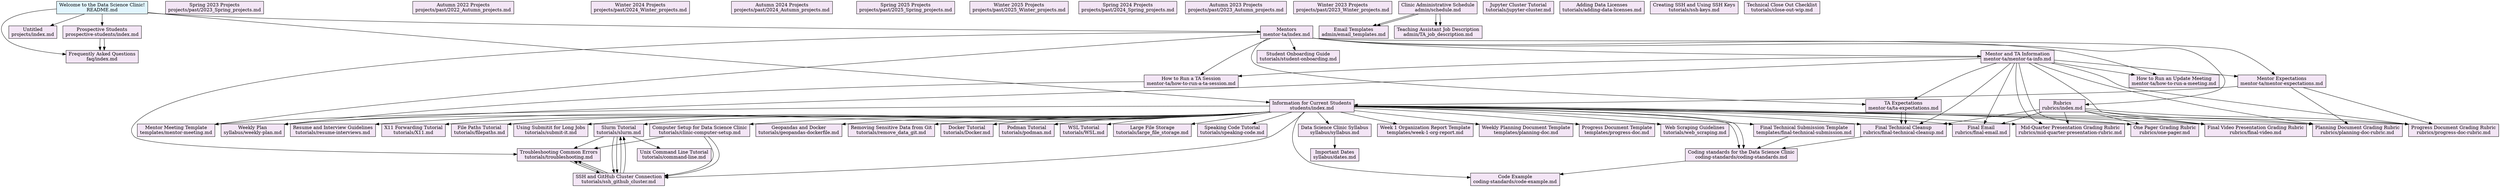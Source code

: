 digraph sitemap {
    node [shape=box, style=filled];
    "README.md" [label="Welcome to the Data Science Clinic!\nREADME.md", fillcolor="#e1f5fe"];
    "coding-standards/code-example.md" [label="Code Example\ncoding-standards/code-example.md", fillcolor="#f3e5f5"];
    "coding-standards/coding-standards.md" [label="Coding standards for the Data Science Clinic\ncoding-standards/coding-standards.md", fillcolor="#f3e5f5"];
    "faq/index.md" [label="Frequently Asked Questions\nfaq/index.md", fillcolor="#f3e5f5"];
    "projects/index.md" [label="Untitled\nprojects/index.md", fillcolor="#f3e5f5"];
    "projects/past/2023_Spring_projects.md" [label="Spring 2023 Projects\nprojects/past/2023_Spring_projects.md", fillcolor="#f3e5f5"];
    "projects/past/2022_Autumn_projects.md" [label="Autumn 2022 Projects\nprojects/past/2022_Autumn_projects.md", fillcolor="#f3e5f5"];
    "projects/past/2024_Winter_projects.md" [label="Winter 2024 Projects\nprojects/past/2024_Winter_projects.md", fillcolor="#f3e5f5"];
    "projects/past/2024_Autumn_projects.md" [label="Autumn 2024 Projects\nprojects/past/2024_Autumn_projects.md", fillcolor="#f3e5f5"];
    "projects/past/2025_Spring_projects.md" [label="Spring 2025 Projects\nprojects/past/2025_Spring_projects.md", fillcolor="#f3e5f5"];
    "projects/past/2025_Winter_projects.md" [label="Winter 2025 Projects\nprojects/past/2025_Winter_projects.md", fillcolor="#f3e5f5"];
    "projects/past/2024_Spring_projects.md" [label="Spring 2024 Projects\nprojects/past/2024_Spring_projects.md", fillcolor="#f3e5f5"];
    "projects/past/2023_Autumn_projects.md" [label="Autumn 2023 Projects\nprojects/past/2023_Autumn_projects.md", fillcolor="#f3e5f5"];
    "projects/past/2023_Winter_projects.md" [label="Winter 2023 Projects\nprojects/past/2023_Winter_projects.md", fillcolor="#f3e5f5"];
    "admin/schedule.md" [label="Clinic Administrative Schedule\nadmin/schedule.md", fillcolor="#f3e5f5"];
    "admin/email_templates.md" [label="Email Templates\nadmin/email_templates.md", fillcolor="#f3e5f5"];
    "admin/TA_job_description.md" [label="Teaching Assistant Job Description\nadmin/TA_job_description.md", fillcolor="#f3e5f5"];
    "prospective-students/index.md" [label="Prospective Students\nprospective-students/index.md", fillcolor="#f3e5f5"];
    "syllabus/weekly-plan.md" [label="Weekly Plan\nsyllabus/weekly-plan.md", fillcolor="#f3e5f5"];
    "syllabus/dates.md" [label="Important Dates\nsyllabus/dates.md", fillcolor="#f3e5f5"];
    "syllabus/syllabus.md" [label="Data Science Clinic Syllabus\nsyllabus/syllabus.md", fillcolor="#f3e5f5"];
    "students/index.md" [label="Information for Current Students\nstudents/index.md", fillcolor="#f3e5f5"];
    "rubrics/planning-doc-rubric.md" [label="Planning Document Grading Rubric\nrubrics/planning-doc-rubric.md", fillcolor="#f3e5f5"];
    "rubrics/one-pager.md" [label="One Pager Grading Rubric\nrubrics/one-pager.md", fillcolor="#f3e5f5"];
    "rubrics/final-video.md" [label="Final Video Presentation Grading Rubric\nrubrics/final-video.md", fillcolor="#f3e5f5"];
    "rubrics/index.md" [label="Rubrics\nrubrics/index.md", fillcolor="#f3e5f5"];
    "rubrics/progress-doc-rubric.md" [label="Progress Document Grading Rubric\nrubrics/progress-doc-rubric.md", fillcolor="#f3e5f5"];
    "rubrics/final-email.md" [label="Final Email\nrubrics/final-email.md", fillcolor="#f3e5f5"];
    "rubrics/final-technical-cleanup.md" [label="Final Technical Cleanup\nrubrics/final-technical-cleanup.md", fillcolor="#f3e5f5"];
    "rubrics/mid-quarter-presentation-rubric.md" [label="Mid-Quarter Presentation Grading Rubric\nrubrics/mid-quarter-presentation-rubric.md", fillcolor="#f3e5f5"];
    "mentor-ta/mentor-expectations.md" [label="Mentor Expectations\nmentor-ta/mentor-expectations.md", fillcolor="#f3e5f5"];
    "mentor-ta/how-to-run-a-ta-session.md" [label="How to Run a TA Session\nmentor-ta/how-to-run-a-ta-session.md", fillcolor="#f3e5f5"];
    "mentor-ta/index.md" [label="Mentors\nmentor-ta/index.md", fillcolor="#f3e5f5"];
    "mentor-ta/mentor-ta-info.md" [label="Mentor and TA Information\nmentor-ta/mentor-ta-info.md", fillcolor="#f3e5f5"];
    "mentor-ta/ta-expectations.md" [label="TA Expectations\nmentor-ta/ta-expectations.md", fillcolor="#f3e5f5"];
    "mentor-ta/how-to-run-a-meeting.md" [label="How to Run an Update Meeting\nmentor-ta/how-to-run-a-meeting.md", fillcolor="#f3e5f5"];
    "templates/week-1-org-report.md" [label="Week 1 Organization Report Template\ntemplates/week-1-org-report.md", fillcolor="#f3e5f5"];
    "templates/mentor-meeting.md" [label="Mentor Meeting Template\ntemplates/mentor-meeting.md", fillcolor="#f3e5f5"];
    "templates/planning-doc.md" [label="Weekly Planning Document Template\ntemplates/planning-doc.md", fillcolor="#f3e5f5"];
    "templates/progress-doc.md" [label="Progress Document Template\ntemplates/progress-doc.md", fillcolor="#f3e5f5"];
    "templates/final-technical-submission.md" [label="Final Technical Submission Template\ntemplates/final-technical-submission.md", fillcolor="#f3e5f5"];
    "tutorials/web_scraping.md" [label="Web Scraping Guidelines\ntutorials/web_scraping.md", fillcolor="#f3e5f5"];
    "tutorials/jupyter-cluster.md" [label="Jupyter Cluster Tutorial\ntutorials/jupyter-cluster.md", fillcolor="#f3e5f5"];
    "tutorials/resume-interviews.md" [label="Resume and Interview Guidelines\ntutorials/resume-interviews.md", fillcolor="#f3e5f5"];
    "tutorials/troubleshooting.md" [label="Troubleshooting Common Errors\ntutorials/troubleshooting.md", fillcolor="#f3e5f5"];
    "tutorials/X11.md" [label="X11 Forwarding Tutorial\ntutorials/X11.md", fillcolor="#f3e5f5"];
    "tutorials/filepaths.md" [label="File Paths Tutorial\ntutorials/filepaths.md", fillcolor="#f3e5f5"];
    "tutorials/submit-it.md" [label="Using Submitit for Long Jobs\ntutorials/submit-it.md", fillcolor="#f3e5f5"];
    "tutorials/slurm.md" [label="Slurm Tutorial\ntutorials/slurm.md", fillcolor="#f3e5f5"];
    "tutorials/command-line.md" [label="Unix Command Line Tutorial\ntutorials/command-line.md", fillcolor="#f3e5f5"];
    "tutorials/clinic-computer-setup.md" [label="Computer Setup for Data Science Clinic\ntutorials/clinic-computer-setup.md", fillcolor="#f3e5f5"];
    "tutorials/geopandas-dockerfile.md" [label="Geopandas and Docker\ntutorials/geopandas-dockerfile.md", fillcolor="#f3e5f5"];
    "tutorials/remove_data_git.md" [label="Removing Sensitive Data from Git\ntutorials/remove_data_git.md", fillcolor="#f3e5f5"];
    "tutorials/ssh_github_cluster.md" [label="SSH and GitHub Cluster Connection\ntutorials/ssh_github_cluster.md", fillcolor="#f3e5f5"];
    "tutorials/student-onboarding.md" [label="Student Onboarding Guide\ntutorials/student-onboarding.md", fillcolor="#f3e5f5"];
    "tutorials/Docker.md" [label="Docker Tutorial\ntutorials/Docker.md", fillcolor="#f3e5f5"];
    "tutorials/adding-data-licenses.md" [label="Adding Data Licenses\ntutorials/adding-data-licenses.md", fillcolor="#f3e5f5"];
    "tutorials/podman.md" [label="Podman Tutorial\ntutorials/podman.md", fillcolor="#f3e5f5"];
    "tutorials/WSL.md" [label="WSL Tutorial\ntutorials/WSL.md", fillcolor="#f3e5f5"];
    "tutorials/ssh-keys.md" [label="Creating SSH and Using SSH Keys\ntutorials/ssh-keys.md", fillcolor="#f3e5f5"];
    "tutorials/large_file_storage.md" [label="Large File Storage\ntutorials/large_file_storage.md", fillcolor="#f3e5f5"];
    "tutorials/speaking-code.md" [label="Speaking Code Tutorial\ntutorials/speaking-code.md", fillcolor="#f3e5f5"];
    "tutorials/close-out-wip.md" [label="Technical Close Out Checklist\ntutorials/close-out-wip.md", fillcolor="#f3e5f5"];
    "README.md" -> "prospective-students/index.md";
    "README.md" -> "students/index.md";
    "README.md" -> "mentor-ta/index.md";
    "README.md" -> "projects/index.md";
    "README.md" -> "faq/index.md";
    "coding-standards/coding-standards.md" -> "coding-standards/code-example.md";
    "admin/schedule.md" -> "admin/email_templates.md";
    "admin/schedule.md" -> "admin/TA_job_description.md";
    "admin/schedule.md" -> "admin/TA_job_description.md";
    "admin/schedule.md" -> "admin/email_templates.md";
    "prospective-students/index.md" -> "faq/index.md";
    "prospective-students/index.md" -> "faq/index.md";
    "syllabus/syllabus.md" -> "syllabus/dates.md";
    "students/index.md" -> "syllabus/syllabus.md";
    "students/index.md" -> "syllabus/weekly-plan.md";
    "students/index.md" -> "templates/planning-doc.md";
    "students/index.md" -> "rubrics/planning-doc-rubric.md";
    "students/index.md" -> "templates/progress-doc.md";
    "students/index.md" -> "rubrics/progress-doc-rubric.md";
    "students/index.md" -> "templates/week-1-org-report.md";
    "students/index.md" -> "templates/mentor-meeting.md";
    "students/index.md" -> "rubrics/mid-quarter-presentation-rubric.md";
    "students/index.md" -> "coding-standards/coding-standards.md";
    "students/index.md" -> "templates/final-technical-submission.md";
    "students/index.md" -> "rubrics/final-technical-cleanup.md";
    "students/index.md" -> "rubrics/one-pager.md";
    "students/index.md" -> "rubrics/final-video.md";
    "students/index.md" -> "rubrics/final-email.md";
    "students/index.md" -> "coding-standards/coding-standards.md";
    "students/index.md" -> "tutorials/clinic-computer-setup.md";
    "students/index.md" -> "tutorials/ssh_github_cluster.md";
    "students/index.md" -> "tutorials/slurm.md";
    "students/index.md" -> "tutorials/submit-it.md";
    "students/index.md" -> "coding-standards/code-example.md";
    "students/index.md" -> "tutorials/Docker.md";
    "students/index.md" -> "tutorials/filepaths.md";
    "students/index.md" -> "tutorials/geopandas-dockerfile.md";
    "students/index.md" -> "tutorials/podman.md";
    "students/index.md" -> "tutorials/speaking-code.md";
    "students/index.md" -> "tutorials/WSL.md";
    "students/index.md" -> "tutorials/web_scraping.md";
    "students/index.md" -> "tutorials/X11.md";
    "students/index.md" -> "tutorials/resume-interviews.md";
    "students/index.md" -> "tutorials/remove_data_git.md";
    "students/index.md" -> "tutorials/large_file_storage.md";
    "rubrics/index.md" -> "rubrics/planning-doc-rubric.md";
    "rubrics/index.md" -> "rubrics/progress-doc-rubric.md";
    "rubrics/index.md" -> "rubrics/mid-quarter-presentation-rubric.md";
    "rubrics/index.md" -> "rubrics/one-pager.md";
    "rubrics/index.md" -> "rubrics/final-video.md";
    "rubrics/index.md" -> "rubrics/final-email.md";
    "rubrics/index.md" -> "rubrics/final-technical-cleanup.md";
    "rubrics/final-technical-cleanup.md" -> "coding-standards/coding-standards.md";
    "mentor-ta/mentor-expectations.md" -> "rubrics/planning-doc-rubric.md";
    "mentor-ta/mentor-expectations.md" -> "rubrics/progress-doc-rubric.md";
    "mentor-ta/mentor-expectations.md" -> "students/index.md";
    "mentor-ta/how-to-run-a-ta-session.md" -> "syllabus/weekly-plan.md";
    "mentor-ta/index.md" -> "mentor-ta/mentor-ta-info.md";
    "mentor-ta/index.md" -> "mentor-ta/how-to-run-a-meeting.md";
    "mentor-ta/index.md" -> "mentor-ta/how-to-run-a-ta-session.md";
    "mentor-ta/index.md" -> "mentor-ta/mentor-expectations.md";
    "mentor-ta/index.md" -> "mentor-ta/ta-expectations.md";
    "mentor-ta/index.md" -> "rubrics/index.md";
    "mentor-ta/index.md" -> "templates/mentor-meeting.md";
    "mentor-ta/index.md" -> "tutorials/student-onboarding.md";
    "mentor-ta/index.md" -> "tutorials/troubleshooting.md";
    "mentor-ta/mentor-ta-info.md" -> "mentor-ta/mentor-expectations.md";
    "mentor-ta/mentor-ta-info.md" -> "mentor-ta/ta-expectations.md";
    "mentor-ta/mentor-ta-info.md" -> "syllabus/weekly-plan.md";
    "mentor-ta/mentor-ta-info.md" -> "mentor-ta/how-to-run-a-meeting.md";
    "mentor-ta/mentor-ta-info.md" -> "mentor-ta/how-to-run-a-ta-session.md";
    "mentor-ta/mentor-ta-info.md" -> "rubrics/progress-doc-rubric.md";
    "mentor-ta/mentor-ta-info.md" -> "rubrics/planning-doc-rubric.md";
    "mentor-ta/mentor-ta-info.md" -> "rubrics/final-email.md";
    "mentor-ta/mentor-ta-info.md" -> "rubrics/mid-quarter-presentation-rubric.md";
    "mentor-ta/mentor-ta-info.md" -> "rubrics/final-video.md";
    "mentor-ta/mentor-ta-info.md" -> "rubrics/one-pager.md";
    "mentor-ta/mentor-ta-info.md" -> "rubrics/final-technical-cleanup.md";
    "mentor-ta/ta-expectations.md" -> "rubrics/final-technical-cleanup.md";
    "mentor-ta/ta-expectations.md" -> "rubrics/final-technical-cleanup.md";
    "templates/final-technical-submission.md" -> "coding-standards/coding-standards.md";
    "tutorials/troubleshooting.md" -> "tutorials/ssh_github_cluster.md";
    "tutorials/slurm.md" -> "tutorials/command-line.md";
    "tutorials/slurm.md" -> "tutorials/ssh_github_cluster.md";
    "tutorials/slurm.md" -> "tutorials/ssh_github_cluster.md";
    "tutorials/slurm.md" -> "tutorials/troubleshooting.md";
    "tutorials/clinic-computer-setup.md" -> "tutorials/troubleshooting.md";
    "tutorials/clinic-computer-setup.md" -> "tutorials/ssh_github_cluster.md";
    "tutorials/clinic-computer-setup.md" -> "tutorials/ssh_github_cluster.md";
    "tutorials/ssh_github_cluster.md" -> "tutorials/troubleshooting.md";
    "tutorials/ssh_github_cluster.md" -> "tutorials/slurm.md";
    "tutorials/ssh_github_cluster.md" -> "tutorials/troubleshooting.md";
    "tutorials/ssh_github_cluster.md" -> "tutorials/slurm.md";
}